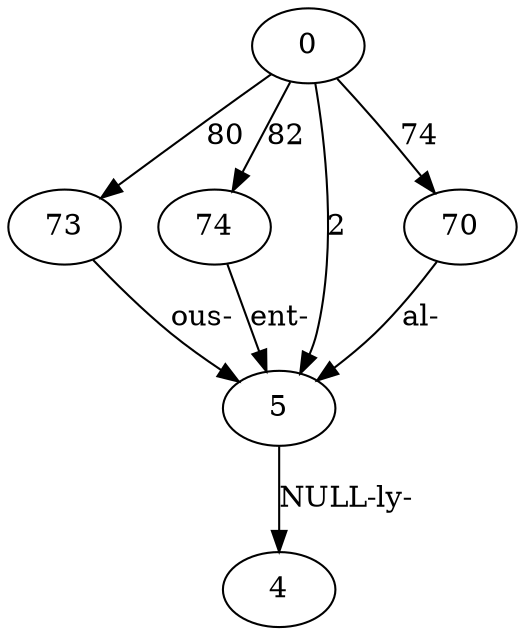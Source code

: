 digraph {
	graph [bb="0,0,241,297"];
	node [label="\N"];
	0	 [height=0.5,
		pos="146,279",
		width=0.75];
	73	 [height=0.5,
		pos="27,192",
		width=0.75];
	0 -> 73	 [label=80,
		lp="101,235.5",
		pos="e,44.937,205.81 128.18,265.27 108.29,251.07 75.907,227.93 53.144,211.67"];
	74	 [height=0.5,
		pos="99,192",
		width=0.75];
	0 -> 74	 [label=82,
		lp="132,235.5",
		pos="e,107.87,209.05 136.94,261.61 130.13,249.3 120.69,232.23 112.93,218.19"];
	5	 [height=0.5,
		pos="137,105",
		width=0.75];
	0 -> 5	 [label=2,
		lp="152.5,192",
		pos="e,142.27,122.92 147.39,260.61 149.17,234.51 151.4,183.71 146,141 145.66,138.29 145.17,135.49 144.6,132.71"];
	70	 [height=0.5,
		pos="214,192",
		width=0.75];
	0 -> 70	 [label=74,
		lp="194,235.5",
		pos="e,202.59,208.5 159.04,263.17 164.38,257 170.57,249.72 176,243 182.81,234.56 190.07,225.14 196.39,216.76"];
	73 -> 5	 [label="ous-",
		lp="99,148.5",
		pos="e,118.68,118.28 42.747,177.26 54.68,167 71.596,152.78 87,141 94.381,135.36 102.57,129.47 110.15,124.18"];
	74 -> 5	 [label="ent-",
		lp="131,148.5",
		pos="e,129.7,122.34 106.33,174.61 111.74,162.5 119.22,145.77 125.44,131.86"];
	4	 [height=0.5,
		pos="137,18",
		width=0.75];
	5 -> 4	 [label="NULL-ly-",
		lp="165,61.5",
		pos="e,137,36.175 137,86.799 137,75.163 137,59.548 137,46.237"];
	70 -> 5	 [label="al-",
		lp="195.5,148.5",
		pos="e,153.58,119.65 203.08,175.08 195.85,164.94 185.9,151.74 176,141 171.47,136.08 166.32,131.1 161.29,126.5"];
}
